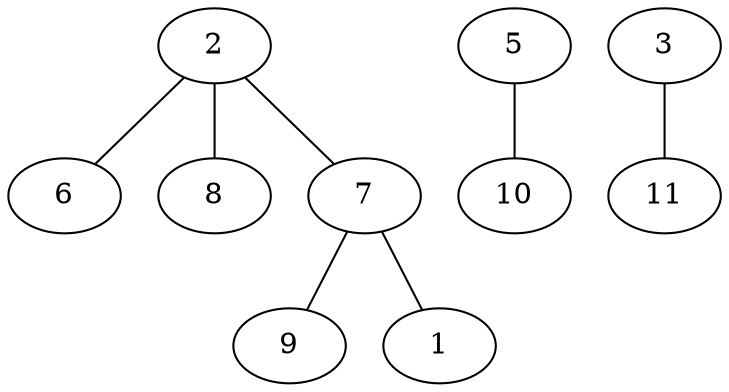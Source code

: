 strict graph "" {
	2	 [style=vertex];
	6	 [style=vertex];
	2 -- 6	 [style="edge"];
	8	 [style=vertex];
	2 -- 8	 [style="edge"];
	7	 [style=vertex];
	2 -- 7	 [style="edge"];
	9	 [style=vertex];
	7 -- 9	 [style="edge"];
	1	 [style=vertex];
	7 -- 1	 [style="edge"];
	5	 [style=vertex];
	10	 [style=vertex];
	5 -- 10	 [style="edge"];
	3	 [style=vertex];
	11	 [style=vertex];
	3 -- 11	 [style="edge"];
}
